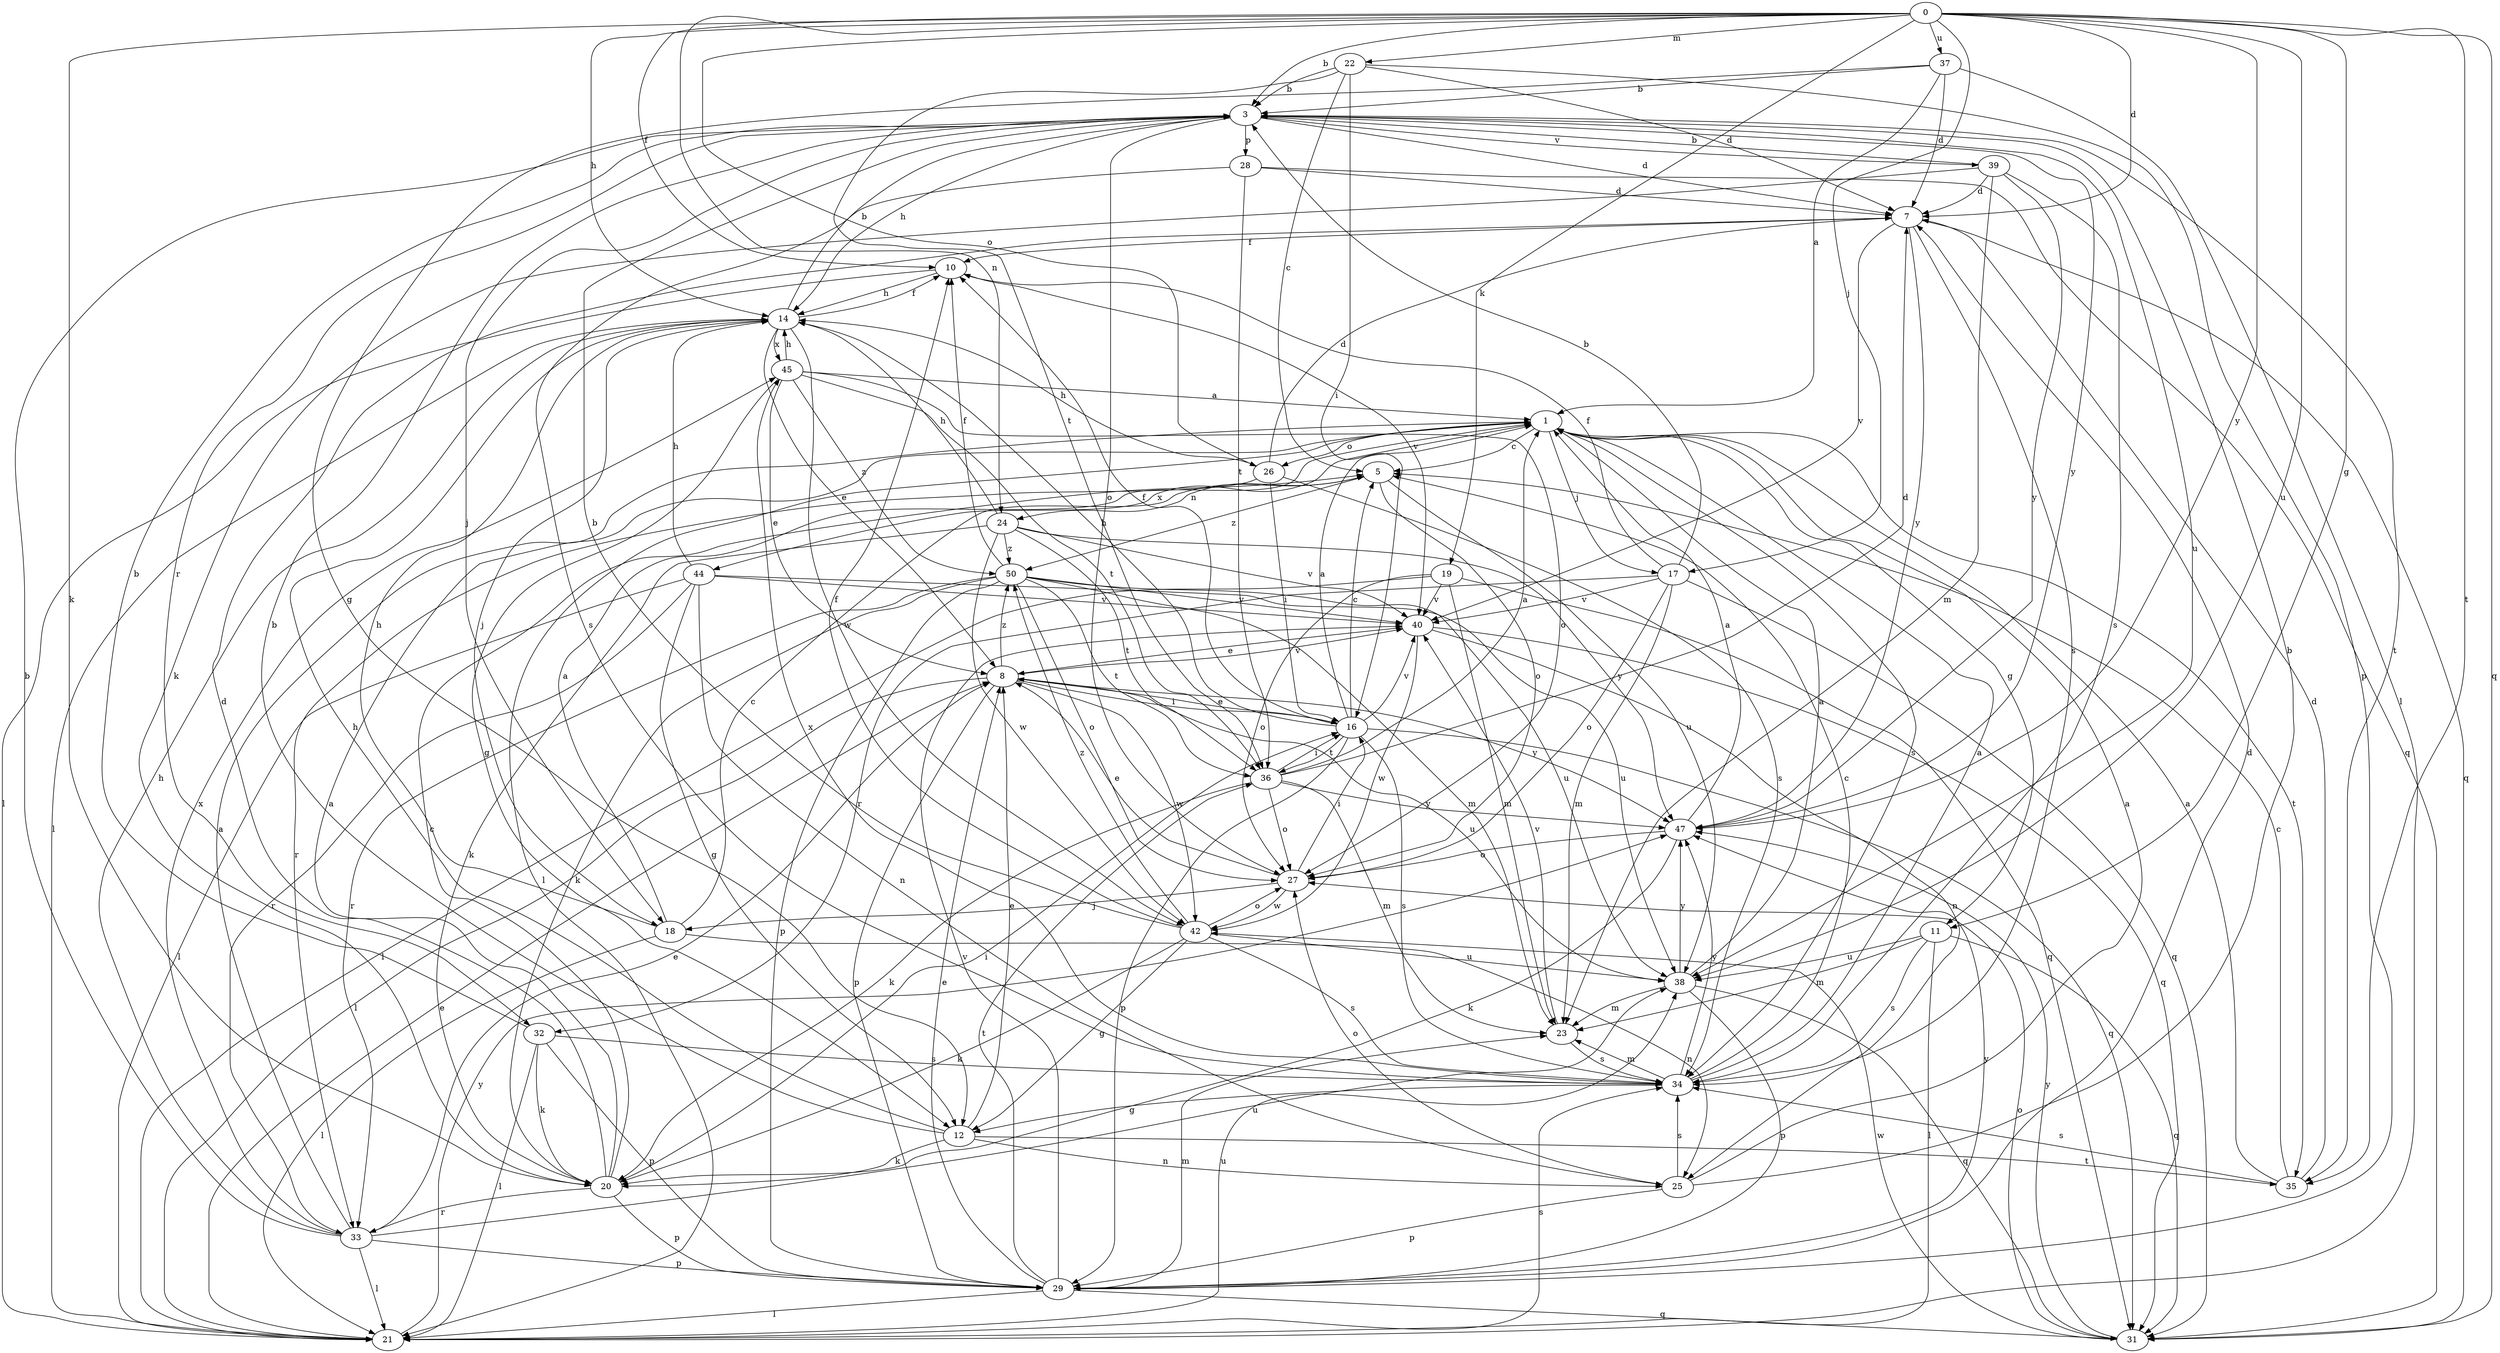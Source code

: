 strict digraph  {
0;
1;
3;
5;
7;
8;
10;
11;
12;
14;
16;
17;
18;
19;
20;
21;
22;
23;
24;
25;
26;
27;
28;
29;
31;
32;
33;
34;
35;
36;
37;
38;
39;
40;
42;
44;
45;
47;
50;
0 -> 3  [label=b];
0 -> 7  [label=d];
0 -> 10  [label=f];
0 -> 11  [label=g];
0 -> 14  [label=h];
0 -> 17  [label=j];
0 -> 19  [label=k];
0 -> 20  [label=k];
0 -> 22  [label=m];
0 -> 24  [label=n];
0 -> 26  [label=o];
0 -> 31  [label=q];
0 -> 35  [label=t];
0 -> 37  [label=u];
0 -> 38  [label=u];
0 -> 47  [label=y];
1 -> 5  [label=c];
1 -> 11  [label=g];
1 -> 17  [label=j];
1 -> 21  [label=l];
1 -> 26  [label=o];
1 -> 34  [label=s];
1 -> 35  [label=t];
1 -> 44  [label=x];
3 -> 7  [label=d];
3 -> 14  [label=h];
3 -> 18  [label=j];
3 -> 27  [label=o];
3 -> 28  [label=p];
3 -> 32  [label=r];
3 -> 35  [label=t];
3 -> 38  [label=u];
3 -> 39  [label=v];
3 -> 47  [label=y];
5 -> 24  [label=n];
5 -> 27  [label=o];
5 -> 38  [label=u];
5 -> 50  [label=z];
7 -> 10  [label=f];
7 -> 31  [label=q];
7 -> 34  [label=s];
7 -> 40  [label=v];
7 -> 47  [label=y];
8 -> 16  [label=i];
8 -> 21  [label=l];
8 -> 29  [label=p];
8 -> 38  [label=u];
8 -> 40  [label=v];
8 -> 42  [label=w];
8 -> 47  [label=y];
8 -> 50  [label=z];
10 -> 14  [label=h];
10 -> 21  [label=l];
10 -> 40  [label=v];
11 -> 21  [label=l];
11 -> 23  [label=m];
11 -> 31  [label=q];
11 -> 34  [label=s];
11 -> 38  [label=u];
12 -> 3  [label=b];
12 -> 8  [label=e];
12 -> 14  [label=h];
12 -> 20  [label=k];
12 -> 25  [label=n];
12 -> 35  [label=t];
14 -> 3  [label=b];
14 -> 8  [label=e];
14 -> 10  [label=f];
14 -> 18  [label=j];
14 -> 21  [label=l];
14 -> 42  [label=w];
14 -> 45  [label=x];
16 -> 1  [label=a];
16 -> 5  [label=c];
16 -> 8  [label=e];
16 -> 10  [label=f];
16 -> 14  [label=h];
16 -> 29  [label=p];
16 -> 31  [label=q];
16 -> 34  [label=s];
16 -> 36  [label=t];
16 -> 40  [label=v];
17 -> 3  [label=b];
17 -> 10  [label=f];
17 -> 23  [label=m];
17 -> 27  [label=o];
17 -> 31  [label=q];
17 -> 32  [label=r];
17 -> 40  [label=v];
18 -> 1  [label=a];
18 -> 5  [label=c];
18 -> 14  [label=h];
18 -> 21  [label=l];
18 -> 25  [label=n];
19 -> 21  [label=l];
19 -> 23  [label=m];
19 -> 27  [label=o];
19 -> 31  [label=q];
19 -> 40  [label=v];
20 -> 1  [label=a];
20 -> 5  [label=c];
20 -> 7  [label=d];
20 -> 16  [label=i];
20 -> 29  [label=p];
20 -> 33  [label=r];
21 -> 8  [label=e];
21 -> 34  [label=s];
21 -> 38  [label=u];
21 -> 47  [label=y];
22 -> 3  [label=b];
22 -> 5  [label=c];
22 -> 7  [label=d];
22 -> 16  [label=i];
22 -> 29  [label=p];
22 -> 36  [label=t];
23 -> 34  [label=s];
23 -> 40  [label=v];
24 -> 14  [label=h];
24 -> 20  [label=k];
24 -> 36  [label=t];
24 -> 40  [label=v];
24 -> 42  [label=w];
24 -> 47  [label=y];
24 -> 50  [label=z];
25 -> 1  [label=a];
25 -> 3  [label=b];
25 -> 27  [label=o];
25 -> 29  [label=p];
25 -> 34  [label=s];
26 -> 7  [label=d];
26 -> 14  [label=h];
26 -> 16  [label=i];
26 -> 33  [label=r];
26 -> 34  [label=s];
27 -> 8  [label=e];
27 -> 16  [label=i];
27 -> 18  [label=j];
27 -> 42  [label=w];
28 -> 7  [label=d];
28 -> 31  [label=q];
28 -> 34  [label=s];
28 -> 36  [label=t];
29 -> 7  [label=d];
29 -> 8  [label=e];
29 -> 21  [label=l];
29 -> 23  [label=m];
29 -> 31  [label=q];
29 -> 36  [label=t];
29 -> 40  [label=v];
29 -> 47  [label=y];
31 -> 27  [label=o];
31 -> 42  [label=w];
31 -> 47  [label=y];
32 -> 3  [label=b];
32 -> 20  [label=k];
32 -> 21  [label=l];
32 -> 29  [label=p];
32 -> 34  [label=s];
33 -> 1  [label=a];
33 -> 3  [label=b];
33 -> 8  [label=e];
33 -> 14  [label=h];
33 -> 21  [label=l];
33 -> 29  [label=p];
33 -> 38  [label=u];
33 -> 45  [label=x];
34 -> 1  [label=a];
34 -> 5  [label=c];
34 -> 12  [label=g];
34 -> 23  [label=m];
34 -> 45  [label=x];
34 -> 47  [label=y];
35 -> 1  [label=a];
35 -> 5  [label=c];
35 -> 7  [label=d];
35 -> 34  [label=s];
36 -> 1  [label=a];
36 -> 7  [label=d];
36 -> 16  [label=i];
36 -> 20  [label=k];
36 -> 23  [label=m];
36 -> 27  [label=o];
36 -> 47  [label=y];
37 -> 1  [label=a];
37 -> 3  [label=b];
37 -> 7  [label=d];
37 -> 12  [label=g];
37 -> 21  [label=l];
38 -> 1  [label=a];
38 -> 23  [label=m];
38 -> 29  [label=p];
38 -> 31  [label=q];
38 -> 47  [label=y];
39 -> 3  [label=b];
39 -> 7  [label=d];
39 -> 20  [label=k];
39 -> 23  [label=m];
39 -> 34  [label=s];
39 -> 47  [label=y];
40 -> 8  [label=e];
40 -> 25  [label=n];
40 -> 31  [label=q];
40 -> 42  [label=w];
42 -> 3  [label=b];
42 -> 10  [label=f];
42 -> 12  [label=g];
42 -> 20  [label=k];
42 -> 27  [label=o];
42 -> 34  [label=s];
42 -> 38  [label=u];
42 -> 50  [label=z];
44 -> 12  [label=g];
44 -> 14  [label=h];
44 -> 21  [label=l];
44 -> 25  [label=n];
44 -> 33  [label=r];
44 -> 38  [label=u];
44 -> 40  [label=v];
45 -> 1  [label=a];
45 -> 8  [label=e];
45 -> 12  [label=g];
45 -> 14  [label=h];
45 -> 27  [label=o];
45 -> 36  [label=t];
45 -> 50  [label=z];
47 -> 1  [label=a];
47 -> 20  [label=k];
47 -> 27  [label=o];
50 -> 10  [label=f];
50 -> 20  [label=k];
50 -> 23  [label=m];
50 -> 27  [label=o];
50 -> 29  [label=p];
50 -> 33  [label=r];
50 -> 36  [label=t];
50 -> 38  [label=u];
50 -> 40  [label=v];
}
